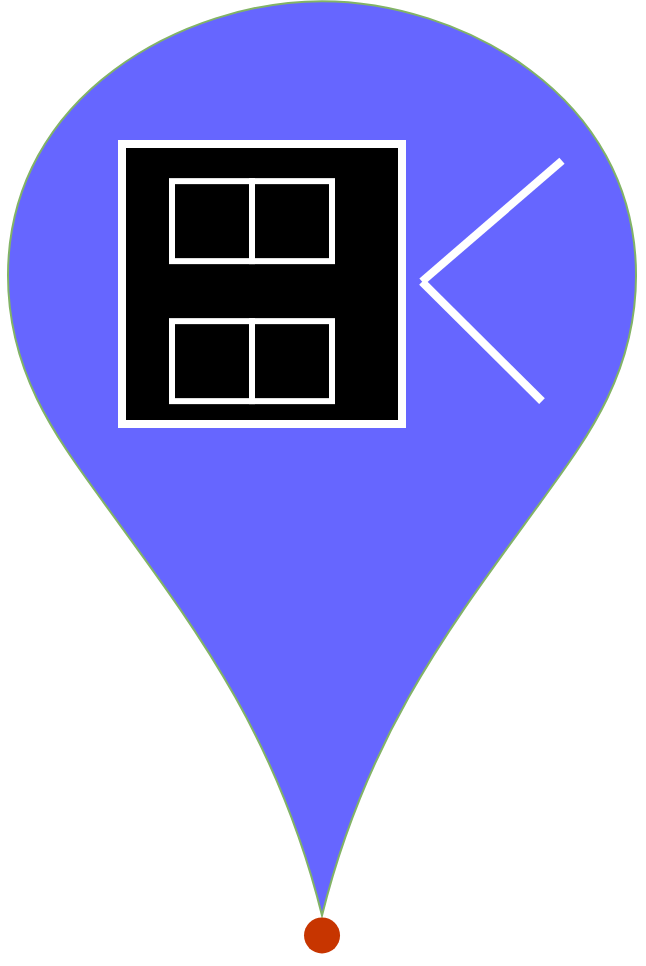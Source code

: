 <mxfile version="24.6.4" type="github">
  <diagram name="Page-1" id="eovN-4z9HB7-FLf9IqhV">
    <mxGraphModel dx="794" dy="428" grid="1" gridSize="10" guides="1" tooltips="1" connect="1" arrows="1" fold="1" page="1" pageScale="1" pageWidth="850" pageHeight="1100" math="0" shadow="0">
      <root>
        <mxCell id="0" />
        <mxCell id="1" parent="0" />
        <mxCell id="LxRtRh2ZlBeRw3DF-ybX-2" value="" style="html=1;outlineConnect=0;whiteSpace=wrap;shape=mxgraph.archimate3.locationIcon;fillColor=#6666FF;aspect=fixed;strokeColor=#82b366;gradientColor=none;" parent="1" vertex="1">
          <mxGeometry x="380" y="23.57" width="320.01" height="457.14" as="geometry" />
        </mxCell>
        <mxCell id="fmWiyUDYH5ZEofo7Le9D-2" value="" style="shape=waypoint;sketch=0;size=6;pointerEvents=1;points=[];fillColor=#D91212;resizable=0;rotatable=0;perimeter=centerPerimeter;snapToPoint=1;strokeWidth=7;strokeColor=#C73500;fontColor=#000000;fillStyle=auto;" parent="1" vertex="1">
          <mxGeometry x="530.01" y="480.71" width="20" height="20" as="geometry" />
        </mxCell>
        <mxCell id="f3VMnWUovmfdOUER3w3I-17" value="" style="whiteSpace=wrap;html=1;aspect=fixed;strokeColor=#FFFFFF;fillColor=#000000;strokeWidth=4;" vertex="1" parent="1">
          <mxGeometry x="440" y="95" width="140" height="140" as="geometry" />
        </mxCell>
        <mxCell id="f3VMnWUovmfdOUER3w3I-18" value="" style="whiteSpace=wrap;html=1;aspect=fixed;fillColor=#000000;strokeColor=#FFFFFF;strokeWidth=3;" vertex="1" parent="1">
          <mxGeometry x="465" y="113.57" width="40" height="40" as="geometry" />
        </mxCell>
        <mxCell id="f3VMnWUovmfdOUER3w3I-19" value="" style="whiteSpace=wrap;html=1;aspect=fixed;fillColor=#000000;strokeColor=#FFFFFF;strokeWidth=3;" vertex="1" parent="1">
          <mxGeometry x="505" y="113.57" width="40" height="40" as="geometry" />
        </mxCell>
        <mxCell id="f3VMnWUovmfdOUER3w3I-20" value="" style="whiteSpace=wrap;html=1;aspect=fixed;fillColor=#000000;strokeColor=#FFFFFF;strokeWidth=3;" vertex="1" parent="1">
          <mxGeometry x="505" y="183.57" width="40" height="40" as="geometry" />
        </mxCell>
        <mxCell id="f3VMnWUovmfdOUER3w3I-21" value="" style="whiteSpace=wrap;html=1;aspect=fixed;fillColor=#000000;strokeColor=#FFFFFF;strokeWidth=3;" vertex="1" parent="1">
          <mxGeometry x="465" y="183.57" width="40" height="40" as="geometry" />
        </mxCell>
        <mxCell id="f3VMnWUovmfdOUER3w3I-22" value="" style="endArrow=none;html=1;rounded=0;strokeWidth=4;strokeColor=#FFFFFF;" edge="1" parent="1">
          <mxGeometry width="50" height="50" relative="1" as="geometry">
            <mxPoint x="590" y="163.74" as="sourcePoint" />
            <mxPoint x="659.99" y="103.39" as="targetPoint" />
          </mxGeometry>
        </mxCell>
        <mxCell id="f3VMnWUovmfdOUER3w3I-24" value="" style="endArrow=none;html=1;rounded=0;strokeWidth=4;strokeColor=#FFFFFF;" edge="1" parent="1">
          <mxGeometry width="50" height="50" relative="1" as="geometry">
            <mxPoint x="590" y="163.92" as="sourcePoint" />
            <mxPoint x="649.99" y="223.57" as="targetPoint" />
          </mxGeometry>
        </mxCell>
      </root>
    </mxGraphModel>
  </diagram>
</mxfile>
